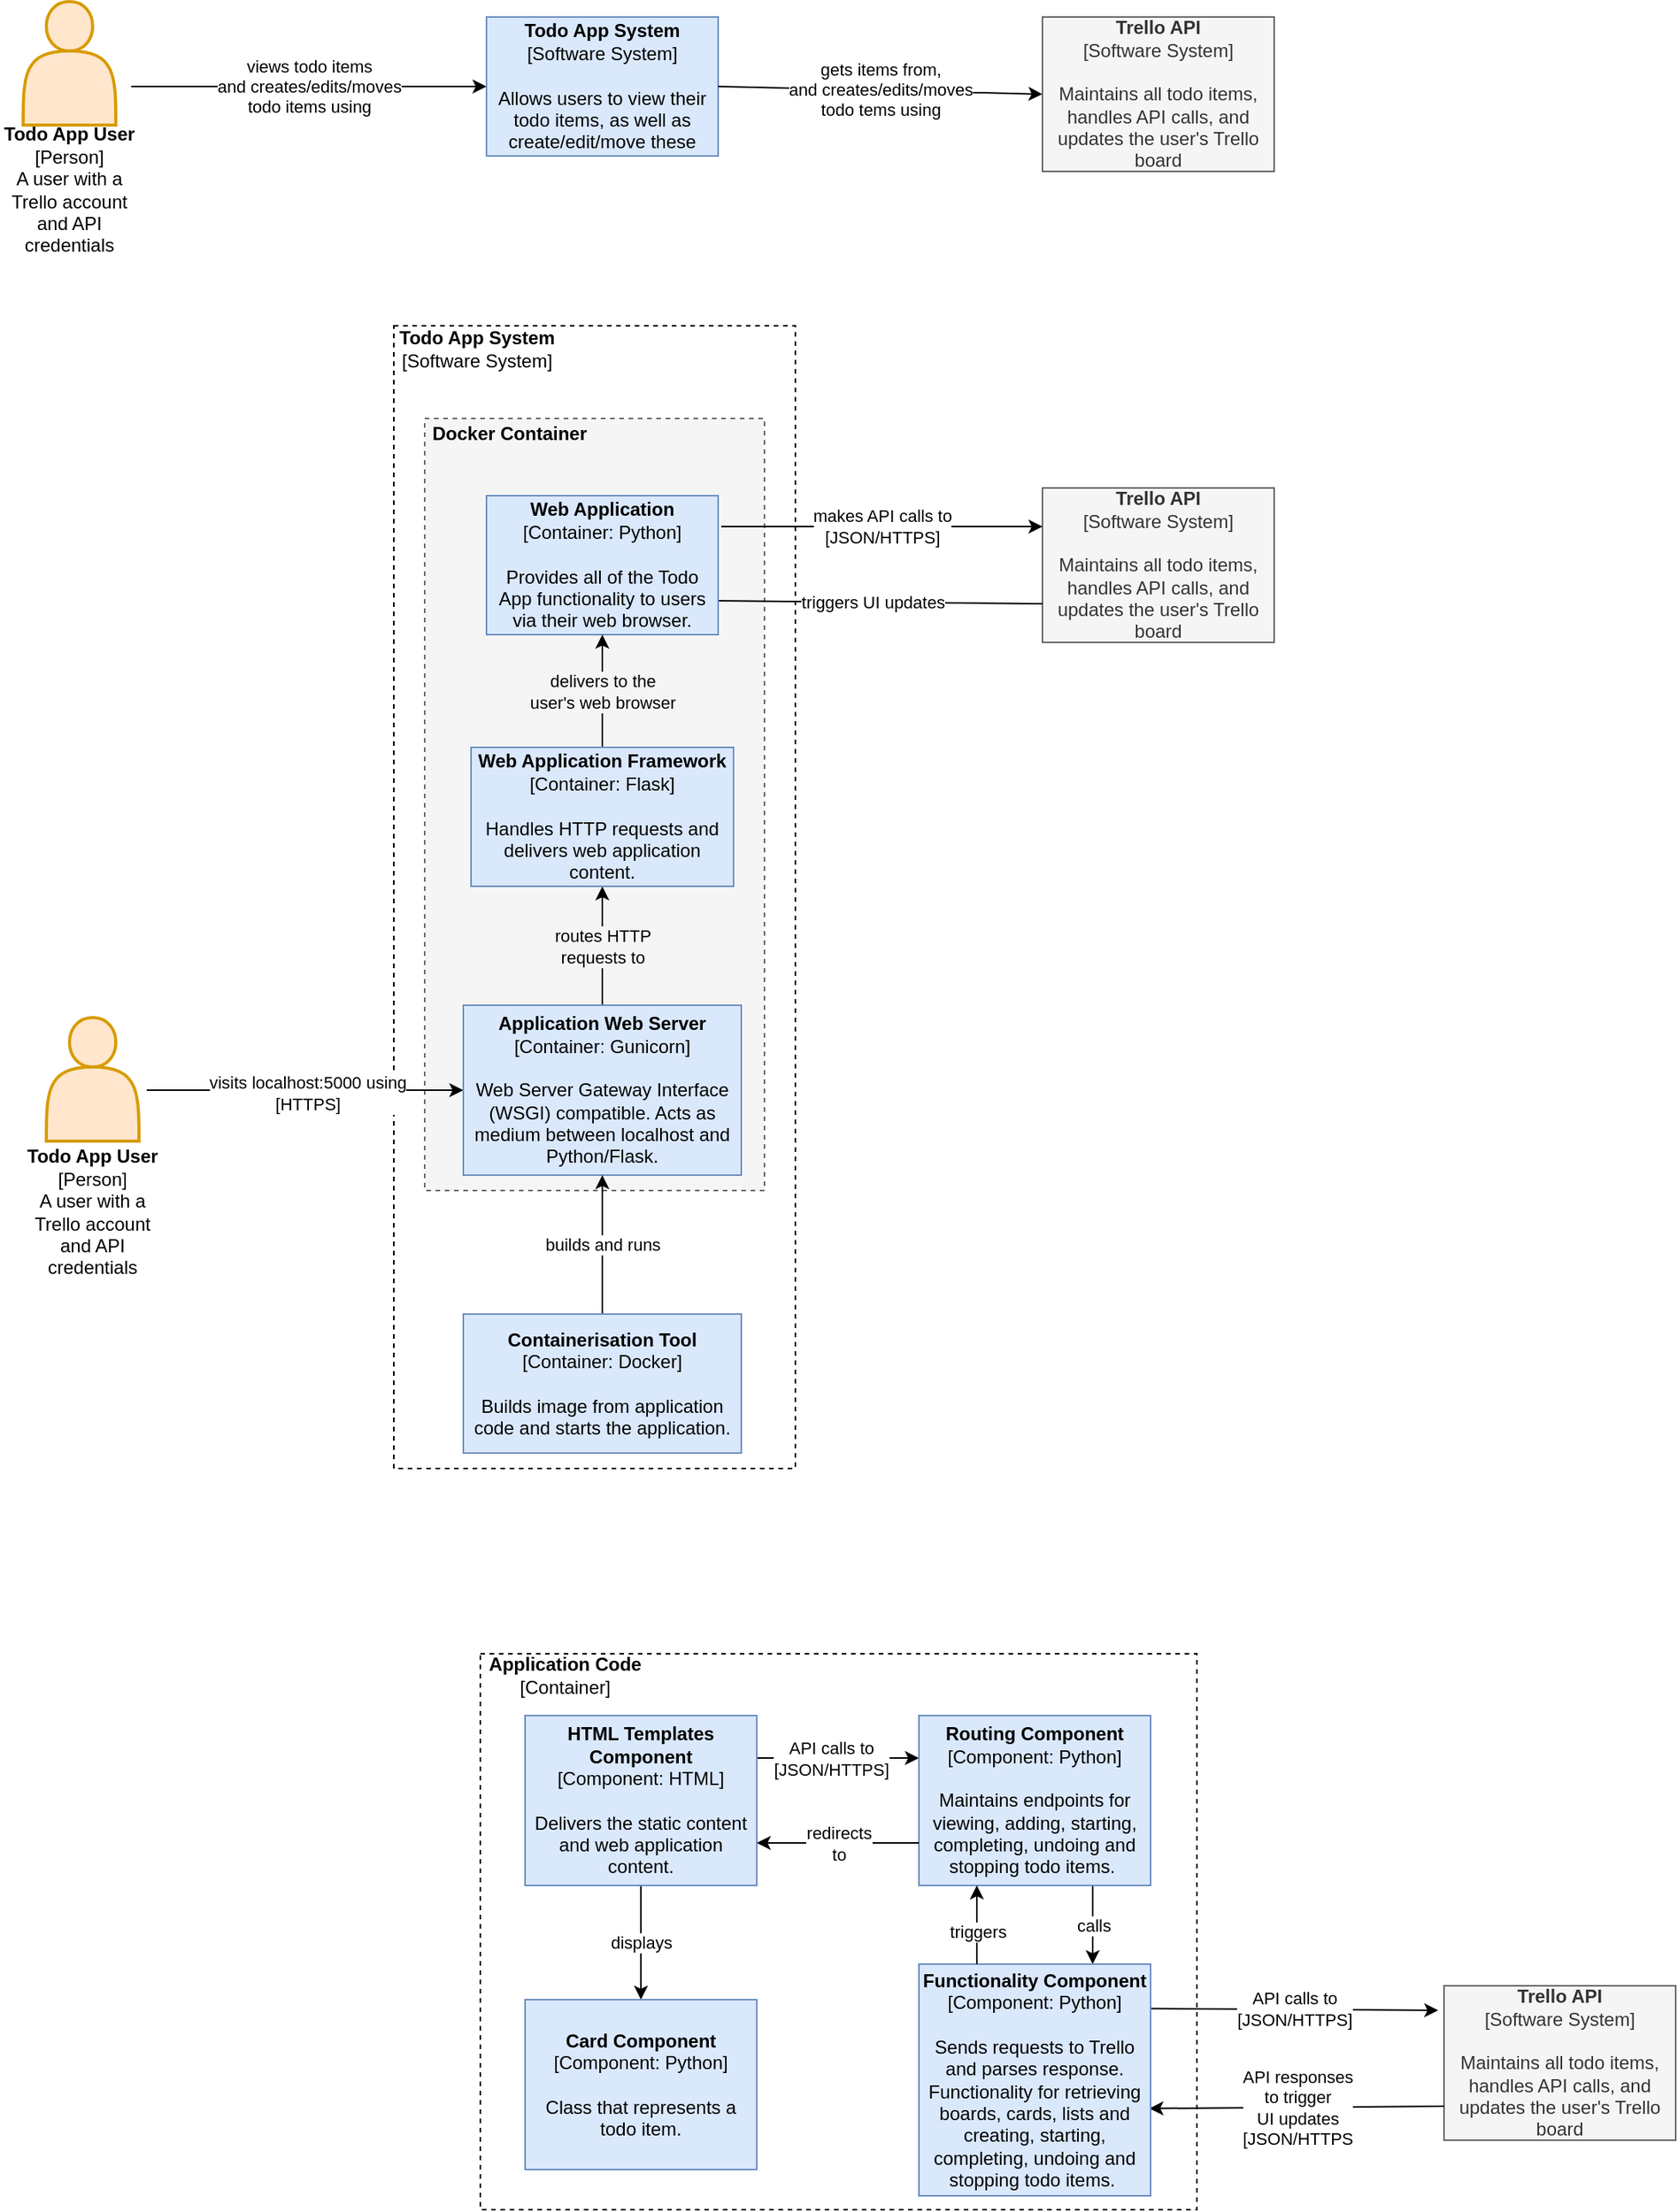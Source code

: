 <mxfile version="14.0.4" type="device"><diagram id="4VsVtwWf18AeKBUIUeRv" name="Page-1"><mxGraphModel dx="2222" dy="872" grid="1" gridSize="10" guides="1" tooltips="1" connect="1" arrows="1" fold="1" page="1" pageScale="1" pageWidth="827" pageHeight="1169" math="0" shadow="0"><root><mxCell id="0"/><mxCell id="1" parent="0"/><mxCell id="yEOco0zt5yx3dpll5YWP-72" value="" style="rounded=0;whiteSpace=wrap;html=1;dashed=1;strokeWidth=1;fillColor=none;" parent="1" vertex="1"><mxGeometry x="306" y="1410" width="464" height="360" as="geometry"/></mxCell><mxCell id="yEOco0zt5yx3dpll5YWP-26" value="" style="rounded=0;whiteSpace=wrap;html=1;strokeWidth=1;fillColor=none;dashed=1;" parent="1" vertex="1"><mxGeometry x="250" y="550" width="260" height="740" as="geometry"/></mxCell><mxCell id="yEOco0zt5yx3dpll5YWP-50" value="" style="rounded=0;whiteSpace=wrap;html=1;strokeWidth=1;fillColor=#f5f5f5;dashed=1;strokeColor=#666666;fontColor=#333333;" parent="1" vertex="1"><mxGeometry x="270" y="610" width="220" height="500" as="geometry"/></mxCell><mxCell id="yEOco0zt5yx3dpll5YWP-1" value="" style="shape=actor;whiteSpace=wrap;html=1;fillColor=#ffe6cc;strokeColor=#d79b00;strokeWidth=2;" parent="1" vertex="1"><mxGeometry x="10" y="340" width="60" height="80" as="geometry"/></mxCell><mxCell id="yEOco0zt5yx3dpll5YWP-2" value="Todo App User &lt;span style=&quot;font-weight: normal&quot;&gt;[Person]&lt;br&gt;A user with a Trello account and API credentials&lt;br&gt;&lt;/span&gt;" style="text;html=1;strokeColor=none;fillColor=none;align=center;verticalAlign=middle;whiteSpace=wrap;rounded=0;fontStyle=1" parent="1" vertex="1"><mxGeometry x="-5" y="452" width="90" height="20" as="geometry"/></mxCell><mxCell id="yEOco0zt5yx3dpll5YWP-3" value="views todo items&lt;br&gt;and creates/edits/moves&lt;br&gt;todo items using" style="endArrow=classic;html=1;entryX=0;entryY=0.5;entryDx=0;entryDy=0;" parent="1" target="yEOco0zt5yx3dpll5YWP-5" edge="1"><mxGeometry width="50" height="50" relative="1" as="geometry"><mxPoint x="80" y="395" as="sourcePoint"/><mxPoint x="380" y="380" as="targetPoint"/></mxGeometry></mxCell><mxCell id="yEOco0zt5yx3dpll5YWP-5" value="&lt;b&gt;Todo App System&lt;br&gt;&lt;/b&gt;[Software System]&lt;br&gt;&lt;br&gt;Allows users to view their todo items, as well as create/edit/move these" style="rounded=0;whiteSpace=wrap;html=1;fillColor=#dae8fc;strokeColor=#6c8ebf;" parent="1" vertex="1"><mxGeometry x="310" y="350" width="150" height="90" as="geometry"/></mxCell><mxCell id="yEOco0zt5yx3dpll5YWP-7" value="gets items from,&lt;br&gt;and creates/edits/moves&lt;br&gt;todo tems using" style="endArrow=classic;html=1;exitX=1;exitY=0.5;exitDx=0;exitDy=0;entryX=0;entryY=0.5;entryDx=0;entryDy=0;" parent="1" source="yEOco0zt5yx3dpll5YWP-5" target="yEOco0zt5yx3dpll5YWP-21" edge="1"><mxGeometry width="50" height="50" relative="1" as="geometry"><mxPoint x="570" y="370" as="sourcePoint"/><mxPoint x="670" y="395" as="targetPoint"/></mxGeometry></mxCell><mxCell id="yEOco0zt5yx3dpll5YWP-13" value="" style="shape=actor;whiteSpace=wrap;html=1;fillColor=#ffe6cc;strokeColor=#d79b00;strokeWidth=2;" parent="1" vertex="1"><mxGeometry x="25" y="998" width="60" height="80" as="geometry"/></mxCell><mxCell id="yEOco0zt5yx3dpll5YWP-14" value="Todo App User &lt;span style=&quot;font-weight: normal&quot;&gt;[Person]&lt;br&gt;A user with a Trello account and API credentials&lt;br&gt;&lt;/span&gt;" style="text;html=1;strokeColor=none;fillColor=none;align=center;verticalAlign=middle;whiteSpace=wrap;rounded=0;fontStyle=1" parent="1" vertex="1"><mxGeometry x="10" y="1114" width="90" height="20" as="geometry"/></mxCell><mxCell id="yEOco0zt5yx3dpll5YWP-17" value="&lt;b&gt;Trello API&lt;/b&gt;&lt;br&gt;[Software System]&lt;br&gt;&lt;br&gt;Maintains all todo items, handles API calls, and updates the user's Trello board" style="rounded=0;whiteSpace=wrap;html=1;fillColor=#f5f5f5;strokeColor=#666666;fontColor=#333333;" parent="1" vertex="1"><mxGeometry x="670" y="655" width="150" height="100" as="geometry"/></mxCell><mxCell id="yEOco0zt5yx3dpll5YWP-18" value="makes API calls to&lt;br&gt;[JSON/HTTPS]" style="endArrow=classic;html=1;entryX=0;entryY=0.25;entryDx=0;entryDy=0;" parent="1" target="yEOco0zt5yx3dpll5YWP-17" edge="1"><mxGeometry width="50" height="50" relative="1" as="geometry"><mxPoint x="462" y="680" as="sourcePoint"/><mxPoint x="620" y="630" as="targetPoint"/></mxGeometry></mxCell><mxCell id="yEOco0zt5yx3dpll5YWP-19" value="triggers UI updates" style="endArrow=classic;html=1;exitX=0;exitY=0.75;exitDx=0;exitDy=0;" parent="1" source="yEOco0zt5yx3dpll5YWP-17" edge="1"><mxGeometry width="50" height="50" relative="1" as="geometry"><mxPoint x="670" y="705" as="sourcePoint"/><mxPoint x="450" y="728" as="targetPoint"/></mxGeometry></mxCell><mxCell id="yEOco0zt5yx3dpll5YWP-21" value="&lt;b&gt;Trello API&lt;/b&gt;&lt;br&gt;[Software System]&lt;br&gt;&lt;br&gt;Maintains all todo items, handles API calls, and updates the user's Trello board" style="rounded=0;whiteSpace=wrap;html=1;fillColor=#f5f5f5;strokeColor=#666666;fontColor=#333333;" parent="1" vertex="1"><mxGeometry x="670" y="350" width="150" height="100" as="geometry"/></mxCell><mxCell id="yEOco0zt5yx3dpll5YWP-22" value="&lt;b&gt;Web Application&lt;br&gt;&lt;/b&gt;[Container: Python]&lt;br&gt;&lt;br&gt;Provides all of the Todo App functionality to users via their web browser." style="rounded=0;whiteSpace=wrap;html=1;fillColor=#dae8fc;strokeColor=#6c8ebf;" parent="1" vertex="1"><mxGeometry x="310" y="660" width="150" height="90" as="geometry"/></mxCell><mxCell id="yEOco0zt5yx3dpll5YWP-23" value="" style="endArrow=classic;html=1;entryX=0;entryY=0.5;entryDx=0;entryDy=0;" parent="1" target="yEOco0zt5yx3dpll5YWP-44" edge="1"><mxGeometry width="50" height="50" relative="1" as="geometry"><mxPoint x="90" y="1045" as="sourcePoint"/><mxPoint x="260" y="1020" as="targetPoint"/><Array as="points"/></mxGeometry></mxCell><mxCell id="yEOco0zt5yx3dpll5YWP-24" value="visits localhost:5000 using&lt;br&gt;[HTTPS]" style="edgeLabel;html=1;align=center;verticalAlign=middle;resizable=0;points=[];" parent="yEOco0zt5yx3dpll5YWP-23" vertex="1" connectable="0"><mxGeometry x="0.082" y="-3" relative="1" as="geometry"><mxPoint x="-7" y="-1" as="offset"/></mxGeometry></mxCell><mxCell id="yEOco0zt5yx3dpll5YWP-27" value="&lt;b&gt;Todo App System&lt;/b&gt;&lt;br&gt;[Software System]" style="text;html=1;strokeColor=none;fillColor=none;align=center;verticalAlign=middle;whiteSpace=wrap;rounded=0;dashed=1;" parent="1" vertex="1"><mxGeometry x="249" y="555" width="110" height="20" as="geometry"/></mxCell><mxCell id="yEOco0zt5yx3dpll5YWP-34" value="&lt;b&gt;Trello API&lt;/b&gt;&lt;br&gt;[Software System]&lt;br&gt;&lt;br&gt;Maintains all todo items, handles API calls, and updates the user's Trello board" style="rounded=0;whiteSpace=wrap;html=1;fillColor=#f5f5f5;strokeColor=#666666;fontColor=#333333;" parent="1" vertex="1"><mxGeometry x="930" y="1625" width="150" height="100" as="geometry"/></mxCell><mxCell id="yEOco0zt5yx3dpll5YWP-35" value="API calls to&lt;br&gt;[JSON/HTTPS]" style="endArrow=classic;html=1;entryX=-0.025;entryY=0.159;entryDx=0;entryDy=0;entryPerimeter=0;exitX=1.002;exitY=0.192;exitDx=0;exitDy=0;exitPerimeter=0;" parent="1" target="yEOco0zt5yx3dpll5YWP-34" edge="1" source="yEOco0zt5yx3dpll5YWP-63"><mxGeometry width="50" height="50" relative="1" as="geometry"><mxPoint x="790" y="1641" as="sourcePoint"/><mxPoint x="620" y="1380" as="targetPoint"/></mxGeometry></mxCell><mxCell id="yEOco0zt5yx3dpll5YWP-36" value="API responses&lt;br&gt;to trigger &lt;br&gt;UI updates&lt;br&gt;[JSON/HTTPS" style="endArrow=classic;html=1;entryX=0.995;entryY=0.623;entryDx=0;entryDy=0;entryPerimeter=0;" parent="1" edge="1" target="yEOco0zt5yx3dpll5YWP-63"><mxGeometry width="50" height="50" relative="1" as="geometry"><mxPoint x="930" y="1703" as="sourcePoint"/><mxPoint x="770" y="1607" as="targetPoint"/></mxGeometry></mxCell><mxCell id="yEOco0zt5yx3dpll5YWP-41" value="&lt;b&gt;Application Code&lt;br&gt;&lt;/b&gt;[Container]" style="text;html=1;strokeColor=none;fillColor=none;align=center;verticalAlign=middle;whiteSpace=wrap;rounded=0;dashed=1;" parent="1" vertex="1"><mxGeometry x="306" y="1414" width="110" height="20" as="geometry"/></mxCell><mxCell id="yEOco0zt5yx3dpll5YWP-65" value="displays" style="edgeStyle=orthogonalEdgeStyle;rounded=0;orthogonalLoop=1;jettySize=auto;html=1;exitX=0.5;exitY=1;exitDx=0;exitDy=0;entryX=0.5;entryY=0;entryDx=0;entryDy=0;labelBackgroundColor=#FFFFFF;" parent="1" source="yEOco0zt5yx3dpll5YWP-43" target="yEOco0zt5yx3dpll5YWP-56" edge="1"><mxGeometry relative="1" as="geometry"/></mxCell><mxCell id="yEOco0zt5yx3dpll5YWP-67" value="&lt;span style=&quot;color: rgba(0 , 0 , 0 , 0) ; font-family: monospace ; font-size: 0px ; background-color: rgb(248 , 249 , 250)&quot;&gt;%3CmxGraphModel%3E%3Croot%3E%3CmxCell%20id%3D%220%22%2F%3E%3CmxCell%20id%3D%221%22%20parent%3D%220%22%2F%3E%3CmxCell%20id%3D%222%22%20value%3D%22API%20calls%20to%26lt%3Bbr%26gt%3B%5BJSON%2FHTTPS%5D%22%20style%3D%22edgeLabel%3Bhtml%3D1%3Balign%3Dcenter%3BverticalAlign%3Dmiddle%3Bresizable%3D0%3Bpoints%3D%5B%5D%3B%22%20vertex%3D%221%22%20connectable%3D%220%22%20parent%3D%221%22%3E%3CmxGeometry%20x%3D%22662.0%22%20y%3D%221379.706%22%20as%3D%22geometry%22%2F%3E%3C%2FmxCell%3E%3C%2Froot%3E%3C%2FmxGraphModel%3E&lt;/span&gt;&lt;span style=&quot;color: rgba(0 , 0 , 0 , 0) ; font-family: monospace ; font-size: 0px ; background-color: rgb(248 , 249 , 250)&quot;&gt;%3CmxGraphModel%3E%3Croot%3E%3CmxCell%20id%3D%220%22%2F%3E%3CmxCell%20id%3D%221%22%20parent%3D%220%22%2F%3E%3CmxCell%20id%3D%222%22%20value%3D%22API%20calls%20to%26lt%3Bbr%26gt%3B%5BJSON%2FHTTPS%5D%22%20style%3D%22edgeLabel%3Bhtml%3D1%3Balign%3Dcenter%3BverticalAlign%3Dmiddle%3Bresizable%3D0%3Bpoints%3D%5B%5D%3B%22%20vertex%3D%221%22%20connectable%3D%220%22%20parent%3D%221%22%3E%3CmxGeometry%20x%3D%22662.0%22%20y%3D%221379.706%22%20as%3D%22geometry%22%2F%3E%3C%2FmxCell%3E%3C%2Froot%3E%3C%2FmxGraphModel%3E&lt;/span&gt;&lt;span style=&quot;color: rgba(0 , 0 , 0 , 0) ; font-family: monospace ; font-size: 0px ; background-color: rgb(248 , 249 , 250)&quot;&gt;%3CmxGraphModel%3E%3Croot%3E%3CmxCell%20id%3D%220%22%2F%3E%3CmxCell%20id%3D%221%22%20parent%3D%220%22%2F%3E%3CmxCell%20id%3D%222%22%20value%3D%22API%20calls%20to%26lt%3Bbr%26gt%3B%5BJSON%2FHTTPS%5D%22%20style%3D%22edgeLabel%3Bhtml%3D1%3Balign%3Dcenter%3BverticalAlign%3Dmiddle%3Bresizable%3D0%3Bpoints%3D%5B%5D%3B%22%20vertex%3D%221%22%20connectable%3D%220%22%20parent%3D%221%22%3E%3CmxGeometry%20x%3D%22662.0%22%20y%3D%221379.706%22%20as%3D%22geometry%22%2F%3E%3C%2FmxCell%3E%3C%2Froot%3E%3C%2FmxGraphModel%3ssds&lt;/span&gt;" style="edgeStyle=orthogonalEdgeStyle;rounded=0;orthogonalLoop=1;jettySize=auto;html=1;exitX=1;exitY=0.25;exitDx=0;exitDy=0;entryX=0;entryY=0.25;entryDx=0;entryDy=0;labelBackgroundColor=#FFFFFF;" parent="1" source="yEOco0zt5yx3dpll5YWP-43" target="yEOco0zt5yx3dpll5YWP-59" edge="1"><mxGeometry relative="1" as="geometry"/></mxCell><mxCell id="iNaRo_9eLmPO6vI-KArs-4" value="API calls to&lt;br&gt;[JSON/HTTPS]" style="edgeLabel;html=1;align=center;verticalAlign=middle;resizable=0;points=[];" vertex="1" connectable="0" parent="yEOco0zt5yx3dpll5YWP-67"><mxGeometry x="0.009" y="-5" relative="1" as="geometry"><mxPoint x="-5" y="-5" as="offset"/></mxGeometry></mxCell><mxCell id="yEOco0zt5yx3dpll5YWP-43" value="&lt;b&gt;HTML Templates Component&lt;br&gt;&lt;/b&gt;[Component: HTML]&lt;br&gt;&lt;br&gt;Delivers the static content and web application content." style="rounded=0;whiteSpace=wrap;html=1;fillColor=#dae8fc;strokeColor=#6c8ebf;" parent="1" vertex="1"><mxGeometry x="335" y="1450" width="150" height="110" as="geometry"/></mxCell><mxCell id="yEOco0zt5yx3dpll5YWP-49" value="routes HTTP&lt;br&gt;requests to" style="edgeStyle=orthogonalEdgeStyle;rounded=0;orthogonalLoop=1;jettySize=auto;html=1;exitX=0.5;exitY=0;exitDx=0;exitDy=0;labelBackgroundColor=#F5F5F5;" parent="1" source="yEOco0zt5yx3dpll5YWP-44" target="yEOco0zt5yx3dpll5YWP-46" edge="1"><mxGeometry relative="1" as="geometry"/></mxCell><mxCell id="yEOco0zt5yx3dpll5YWP-44" value="&lt;b&gt;Application Web Server&lt;br&gt;&lt;/b&gt;[Container: Gunicorn]&lt;br&gt;&lt;br&gt;&lt;span style=&quot;font-family: monospace ; font-size: 0px&quot;&gt;%3CmxGraphModel%3E%3Croot%3E%3CmxCell%20id%3D%220%22%2F%3E%3CmxCell%20id%3D%221%22%20parent%3D%220%22%2F%3E%3CmxCell%20id%3D%222%22%20value%3D%22%26lt%3Bb%26gt%3BWeb%20Application%26lt%3Bbr%26gt%3B%26lt%3B%2Fb%26gt%3B%5BContainer%3A%20Gunicorn%2C%20Flask%2C%20and%20Docker%5D%26lt%3Bbr%26gt%3B%26lt%3Bbr%26gt%3BDelivers%20the%20static%20content%20and%20the%20single%20page%20application.%22%20style%3D%22rounded%3D0%3BwhiteSpace%3Dwrap%3Bhtml%3D1%3BfillColor%3D%23dae8fc%3BstrokeColor%3D%236c8ebf%3B%22%20vertex%3D%221%22%20parent%3D%221%22%3E%3CmxGeometry%20x%3D%22310%22%20y%3D%22860%22%20width%3D%22150%22%20height%3D%22110%22%20as%3D%22geometry%22%2F%3E%3C%2FmxCell%3E%3C%2Froot%3E%3C%2FmxGraphModel%3EWW&lt;/span&gt;Web Server Gateway Interface (WSGI) compatible. Acts as medium between localhost and Python/Flask." style="rounded=0;whiteSpace=wrap;html=1;fillColor=#dae8fc;strokeColor=#6c8ebf;" parent="1" vertex="1"><mxGeometry x="295" y="990" width="180" height="110" as="geometry"/></mxCell><mxCell id="yEOco0zt5yx3dpll5YWP-55" value="delivers to the&lt;br&gt;user's web browser" style="edgeStyle=orthogonalEdgeStyle;rounded=0;orthogonalLoop=1;jettySize=auto;html=1;entryX=0.5;entryY=1;entryDx=0;entryDy=0;labelBackgroundColor=#F5F5F5;" parent="1" source="yEOco0zt5yx3dpll5YWP-46" target="yEOco0zt5yx3dpll5YWP-22" edge="1"><mxGeometry relative="1" as="geometry"/></mxCell><mxCell id="yEOco0zt5yx3dpll5YWP-46" value="&lt;b&gt;Web Application Framework&lt;br&gt;&lt;/b&gt;[Container: Flask]&lt;br&gt;&lt;br&gt;&lt;span style=&quot;font-family: monospace ; font-size: 0px&quot;&gt;%3CmxGraphModel%3E%3Croot%3E%3CmxCell%20id%3D%220%22%2F%3E%3CmxCell%20id%3D%221%22%20parent%3D%220%22%2F%3E%3CmxCell%20id%3D%222%22%20value%3D%22%26lt%3Bb%26gt%3BWeb%20Application%26lt%3Bbr%26gt%3B%26lt%3B%2Fb%26gt%3B%5BContainer%3A%20Gunicorn%2C%20Flask%2C%20and%20Docker%5D%26lt%3Bbr%26gt%3B%26lt%3Bbr%26gt%3BDelivers%20the%20static%20content%20and%20the%20single%20page%20application.%22%20style%3D%22rounded%3D0%3BwhiteSpace%3Dwrap%3Bhtml%3D1%3BfillColor%3D%23dae8fc%3BstrokeColor%3D%236c8ebf%3B%22%20vertex%3D%221%22%20parent%3D%221%22%3E%3CmxGeometry%20x%3D%22310%22%20y%3D%22860%22%20width%3D%22150%22%20height%3D%22110%22%20as%3D%22geometry%22%2F%3E%3C%2FmxCell%3E%3C%2Froot%3E%3C%2FmxGraphModel%3EWW&lt;/span&gt;Handles HTTP requests and delivers web application content." style="rounded=0;whiteSpace=wrap;html=1;fillColor=#dae8fc;strokeColor=#6c8ebf;" parent="1" vertex="1"><mxGeometry x="300" y="823" width="170" height="90" as="geometry"/></mxCell><mxCell id="yEOco0zt5yx3dpll5YWP-51" value="&lt;b&gt;Docker Container&lt;/b&gt;" style="text;html=1;strokeColor=none;fillColor=none;align=center;verticalAlign=middle;whiteSpace=wrap;rounded=0;dashed=1;" parent="1" vertex="1"><mxGeometry x="270" y="610" width="110" height="20" as="geometry"/></mxCell><mxCell id="yEOco0zt5yx3dpll5YWP-54" value="builds and runs" style="edgeStyle=orthogonalEdgeStyle;rounded=0;orthogonalLoop=1;jettySize=auto;html=1;labelBackgroundColor=#ffffff;" parent="1" source="yEOco0zt5yx3dpll5YWP-52" target="yEOco0zt5yx3dpll5YWP-44" edge="1"><mxGeometry relative="1" as="geometry"/></mxCell><mxCell id="yEOco0zt5yx3dpll5YWP-52" value="&lt;b&gt;Containerisation Tool&lt;br&gt;&lt;/b&gt;[Container: Docker]&lt;br&gt;&lt;br&gt;&lt;span style=&quot;font-family: monospace ; font-size: 0px&quot;&gt;%3CmxGraphModel%3E%3Croot%3E%3CmxCell%20id%3D%220%22%2F%3E%3CmxCell%20id%3D%221%22%20parent%3D%220%22%2F%3E%3CmxCell%20id%3D%222%22%20value%3D%22%26lt%3Bb%26gt%3BWeb%20Application%26lt%3Bbr%26gt%3B%26lt%3B%2Fb%26gt%3B%5BContainer%3A%20Gunicorn%2C%20Flask%2C%20and%20Docker%5D%26lt%3Bbr%26gt%3B%26lt%3Bbr%26gt%3BDelivers%20the%20static%20content%20and%20the%20single%20page%20application.%22%20style%3D%22rounded%3D0%3BwhiteSpace%3Dwrap%3Bhtml%3D1%3BfillColor%3D%23dae8fc%3BstrokeColor%3D%236c8ebf%3B%22%20vertex%3D%221%22%20parent%3D%221%22%3E%3CmxGeometry%20x%3D%22310%22%20y%3D%22860%22%20width%3D%22150%22%20height%3D%22110%22%20as%3D%22geometry%22%2F%3E%3C%2FmxCell%3E%3C%2Froot%3E%3C%2FmxGraphModel%3EWW&lt;/span&gt;Builds image from application code and starts the application." style="rounded=0;whiteSpace=wrap;html=1;fillColor=#dae8fc;strokeColor=#6c8ebf;" parent="1" vertex="1"><mxGeometry x="295" y="1190" width="180" height="90" as="geometry"/></mxCell><mxCell id="yEOco0zt5yx3dpll5YWP-56" value="&lt;b&gt;Card Component&lt;br&gt;&lt;/b&gt;[Component: Python]&lt;br&gt;&lt;br&gt;Class that represents a todo item." style="rounded=0;whiteSpace=wrap;html=1;fillColor=#dae8fc;strokeColor=#6c8ebf;" parent="1" vertex="1"><mxGeometry x="335" y="1634" width="150" height="110" as="geometry"/></mxCell><mxCell id="yEOco0zt5yx3dpll5YWP-64" value="calls" style="edgeStyle=orthogonalEdgeStyle;rounded=0;orthogonalLoop=1;jettySize=auto;html=1;exitX=0.75;exitY=1;exitDx=0;exitDy=0;entryX=0.75;entryY=0;entryDx=0;entryDy=0;labelBackgroundColor=#FFFFFF;" parent="1" source="yEOco0zt5yx3dpll5YWP-59" target="yEOco0zt5yx3dpll5YWP-63" edge="1"><mxGeometry relative="1" as="geometry"/></mxCell><mxCell id="yEOco0zt5yx3dpll5YWP-59" value="&lt;b&gt;Routing Component&lt;br&gt;&lt;/b&gt;[Component: Python]&lt;br&gt;&lt;br&gt;Maintains endpoints for viewing, adding, starting, completing, undoing and stopping todo items.&amp;nbsp;" style="rounded=0;whiteSpace=wrap;html=1;fillColor=#dae8fc;strokeColor=#6c8ebf;" parent="1" vertex="1"><mxGeometry x="590" y="1450" width="150" height="110" as="geometry"/></mxCell><mxCell id="yEOco0zt5yx3dpll5YWP-62" value="redirects&lt;br&gt;to" style="endArrow=classic;html=1;labelBackgroundColor=#FFFFFF;exitX=0;exitY=0.75;exitDx=0;exitDy=0;entryX=1;entryY=0.75;entryDx=0;entryDy=0;" parent="1" source="yEOco0zt5yx3dpll5YWP-59" target="yEOco0zt5yx3dpll5YWP-43" edge="1"><mxGeometry width="50" height="50" relative="1" as="geometry"><mxPoint x="540" y="1530" as="sourcePoint"/><mxPoint x="510" y="1540" as="targetPoint"/></mxGeometry></mxCell><mxCell id="yEOco0zt5yx3dpll5YWP-63" value="&lt;b&gt;Functionality Component&lt;br&gt;&lt;/b&gt;[Component: Python]&lt;br&gt;&lt;br&gt;Sends requests to Trello and parses response. Functionality for retrieving boards, cards, lists and creating, starting, completing, undoing and stopping todo items.&amp;nbsp;" style="rounded=0;whiteSpace=wrap;html=1;fillColor=#dae8fc;strokeColor=#6c8ebf;" parent="1" vertex="1"><mxGeometry x="590" y="1611" width="150" height="150" as="geometry"/></mxCell><mxCell id="iNaRo_9eLmPO6vI-KArs-5" value="" style="endArrow=classic;html=1;exitX=0.25;exitY=0;exitDx=0;exitDy=0;entryX=0.25;entryY=1;entryDx=0;entryDy=0;" edge="1" parent="1" source="yEOco0zt5yx3dpll5YWP-63" target="yEOco0zt5yx3dpll5YWP-59"><mxGeometry width="50" height="50" relative="1" as="geometry"><mxPoint x="630" y="1520" as="sourcePoint"/><mxPoint x="680" y="1470" as="targetPoint"/></mxGeometry></mxCell><mxCell id="iNaRo_9eLmPO6vI-KArs-6" value="triggers" style="edgeLabel;html=1;align=center;verticalAlign=middle;resizable=0;points=[];" vertex="1" connectable="0" parent="iNaRo_9eLmPO6vI-KArs-5"><mxGeometry x="-0.144" relative="1" as="geometry"><mxPoint y="1" as="offset"/></mxGeometry></mxCell></root></mxGraphModel></diagram></mxfile>